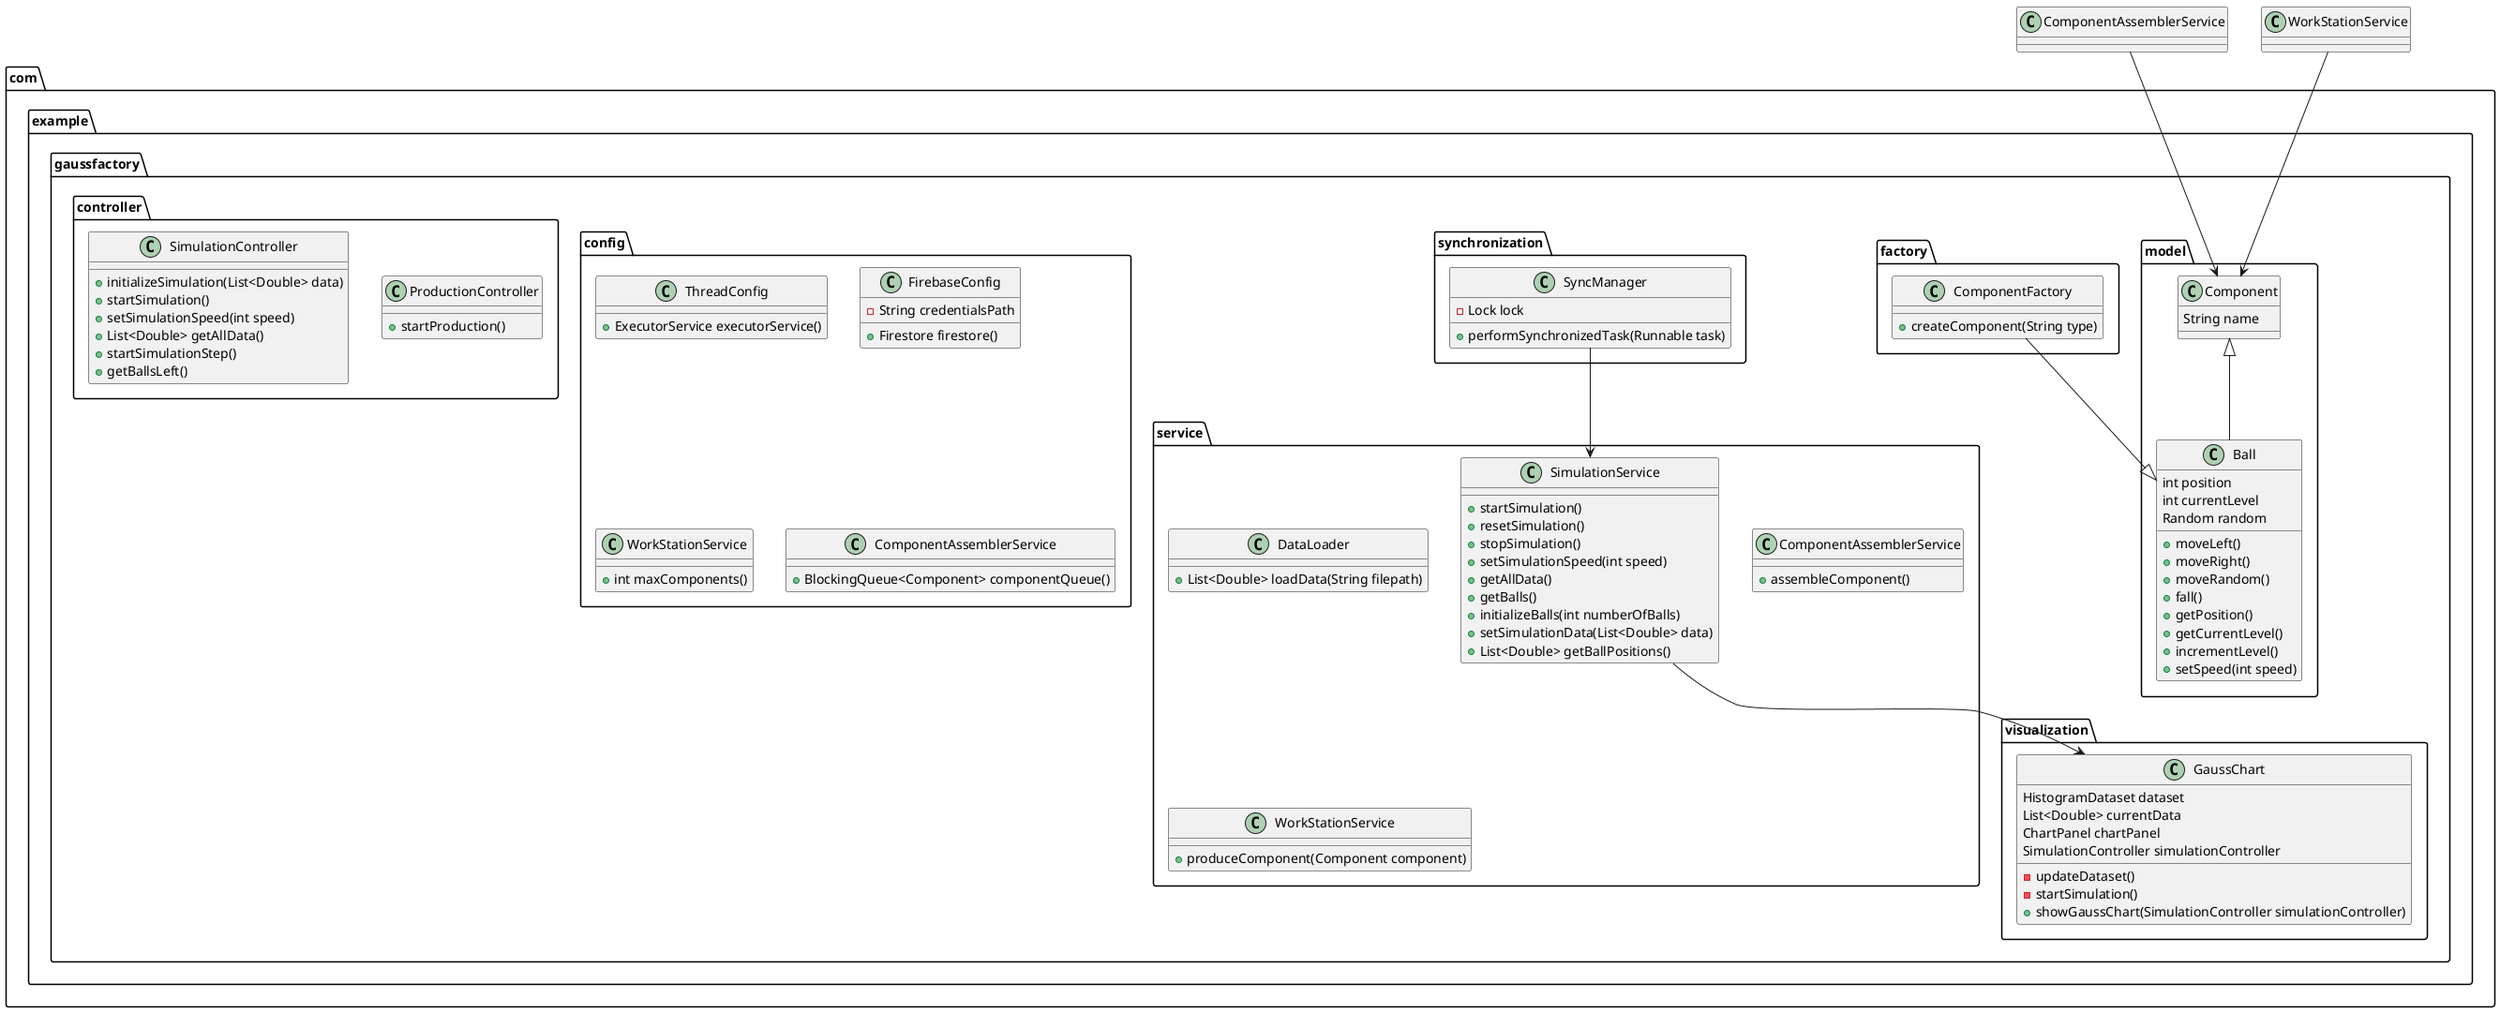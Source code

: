 @startuml

package com.example.gaussfactory.model {
    class Component {
        String name
    }

    class Ball extends Component {
        int position
        int currentLevel
        Random random
        + moveLeft()
        + moveRight()
        + moveRandom()
        + fall()
        + getPosition()
        + getCurrentLevel()
        + incrementLevel()
        + setSpeed(int speed)
    }
}

package com.example.gaussfactory.service {
    class DataLoader {
        + List<Double> loadData(String filepath)
    }

    class ComponentAssemblerService {
        + assembleComponent()
    }

    class WorkStationService {
        + produceComponent(Component component)
    }

    class SimulationService {
        + startSimulation()
        + resetSimulation()
        + stopSimulation()
        + setSimulationSpeed(int speed)
        + getAllData()
        + getBalls()
        + initializeBalls(int numberOfBalls)
        + setSimulationData(List<Double> data)
        + List<Double> getBallPositions()

    }
}

package com.example.gaussfactory.factory {
    class ComponentFactory {
        + createComponent(String type)
    }
}

package com.example.gaussfactory.visualization {
    class GaussChart {
        HistogramDataset dataset
        List<Double> currentData
        ChartPanel chartPanel
        SimulationController simulationController
        - updateDataset()
        - startSimulation()
        + showGaussChart(SimulationController simulationController)
    }
}

package com.example.gaussfactory.synchronization {
    class SyncManager {
        - Lock lock
        + performSynchronizedTask(Runnable task)
    }
}

package com.example.gaussfactory.config {
    class ThreadConfig {
        + ExecutorService executorService()
    }

    class FirebaseConfig {
        - String credentialsPath
        + Firestore firestore()
    }

    class WorkStationService {
        + int maxComponents()
    }

    class ComponentAssemblerService {
        + BlockingQueue<Component> componentQueue()
    }
}

package com.example.gaussfactory.controller {
    class ProductionController {
        + startProduction()
    }

    class SimulationController {
        + initializeSimulation(List<Double> data)
        + startSimulation()
        + setSimulationSpeed(int speed)
        + List<Double> getAllData()
        + startSimulationStep()
        + getBallsLeft()
    }
}

ComponentFactory --|> Ball
ComponentAssemblerService --> Component
WorkStationService --> Component
SyncManager --> SimulationService
SimulationService --> GaussChart

@enduml
